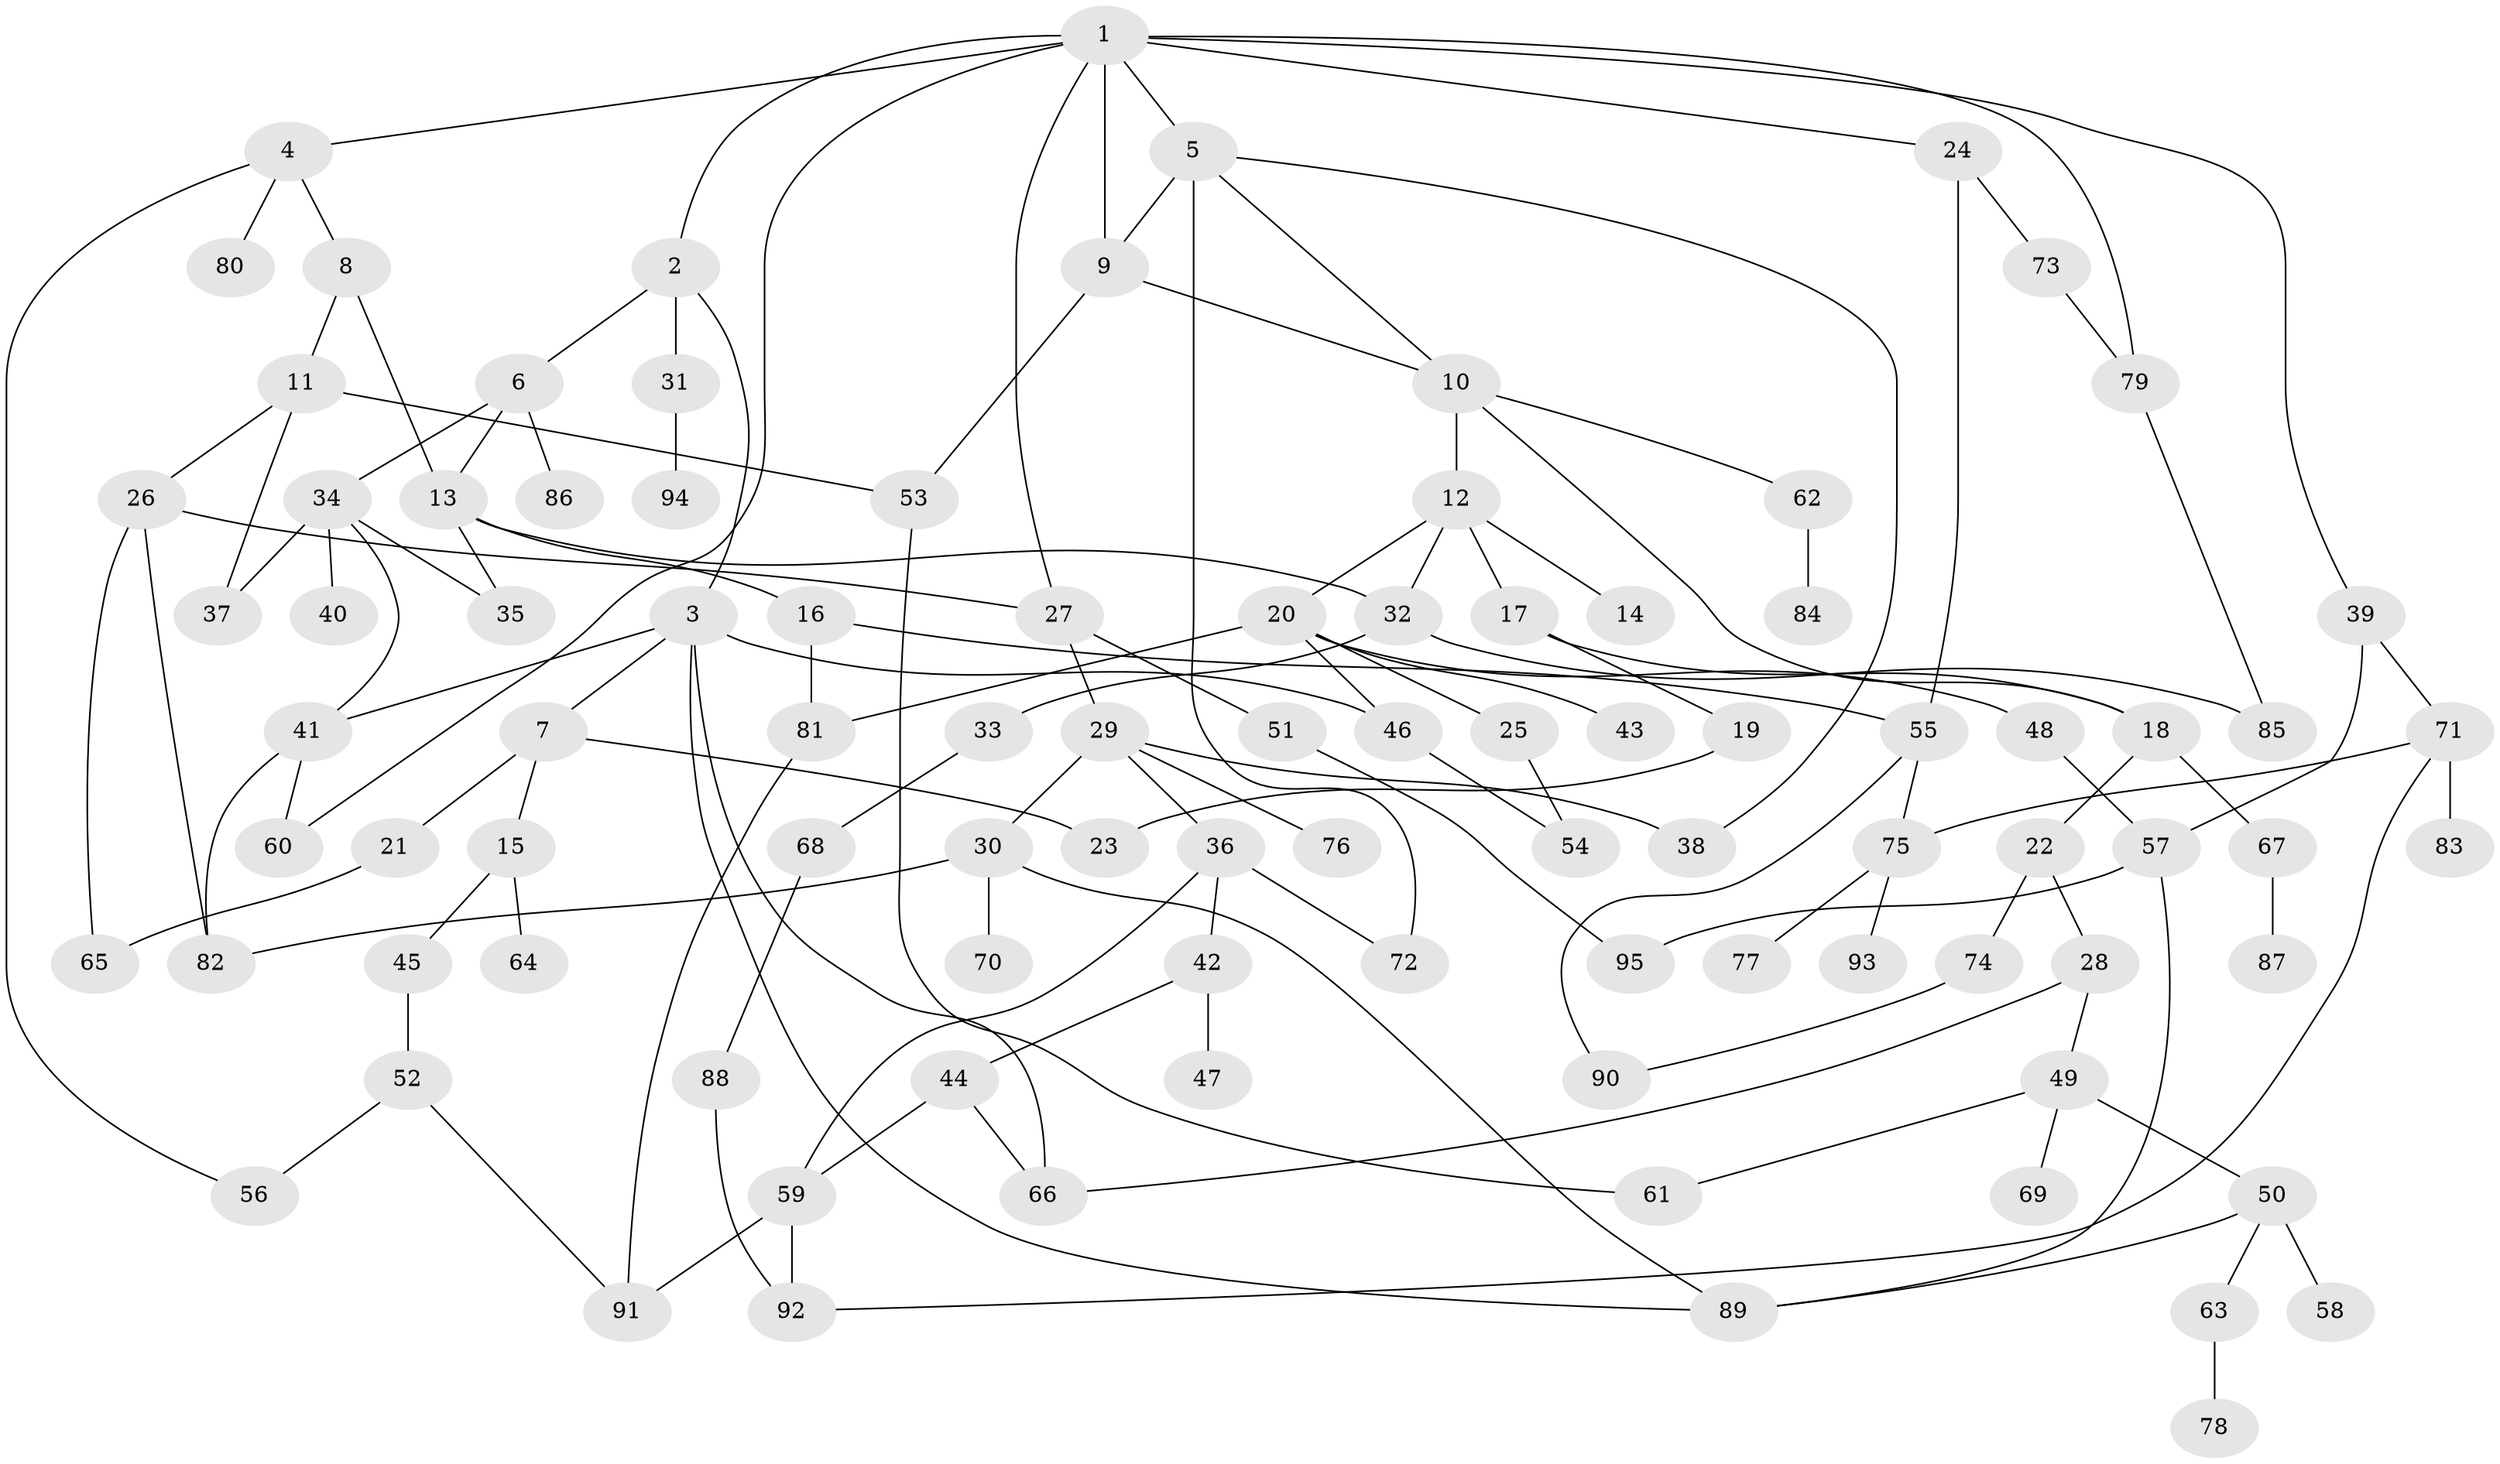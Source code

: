 // Generated by graph-tools (version 1.1) at 2025/34/03/09/25 02:34:29]
// undirected, 95 vertices, 133 edges
graph export_dot {
graph [start="1"]
  node [color=gray90,style=filled];
  1;
  2;
  3;
  4;
  5;
  6;
  7;
  8;
  9;
  10;
  11;
  12;
  13;
  14;
  15;
  16;
  17;
  18;
  19;
  20;
  21;
  22;
  23;
  24;
  25;
  26;
  27;
  28;
  29;
  30;
  31;
  32;
  33;
  34;
  35;
  36;
  37;
  38;
  39;
  40;
  41;
  42;
  43;
  44;
  45;
  46;
  47;
  48;
  49;
  50;
  51;
  52;
  53;
  54;
  55;
  56;
  57;
  58;
  59;
  60;
  61;
  62;
  63;
  64;
  65;
  66;
  67;
  68;
  69;
  70;
  71;
  72;
  73;
  74;
  75;
  76;
  77;
  78;
  79;
  80;
  81;
  82;
  83;
  84;
  85;
  86;
  87;
  88;
  89;
  90;
  91;
  92;
  93;
  94;
  95;
  1 -- 2;
  1 -- 4;
  1 -- 5;
  1 -- 9;
  1 -- 24;
  1 -- 39;
  1 -- 60;
  1 -- 27;
  1 -- 79;
  2 -- 3;
  2 -- 6;
  2 -- 31;
  3 -- 7;
  3 -- 66;
  3 -- 89;
  3 -- 46;
  3 -- 41;
  4 -- 8;
  4 -- 80;
  4 -- 56;
  5 -- 10;
  5 -- 72;
  5 -- 38;
  5 -- 9;
  6 -- 13;
  6 -- 34;
  6 -- 86;
  7 -- 15;
  7 -- 21;
  7 -- 23;
  8 -- 11;
  8 -- 13;
  9 -- 53;
  9 -- 10;
  10 -- 12;
  10 -- 62;
  10 -- 18;
  11 -- 26;
  11 -- 37;
  11 -- 53;
  12 -- 14;
  12 -- 17;
  12 -- 20;
  12 -- 32;
  13 -- 16;
  13 -- 35;
  13 -- 32;
  15 -- 45;
  15 -- 64;
  16 -- 55;
  16 -- 81;
  17 -- 18;
  17 -- 19;
  18 -- 22;
  18 -- 67;
  19 -- 23;
  20 -- 25;
  20 -- 43;
  20 -- 46;
  20 -- 48;
  20 -- 81;
  21 -- 65;
  22 -- 28;
  22 -- 74;
  24 -- 73;
  24 -- 55;
  25 -- 54;
  26 -- 27;
  26 -- 82;
  26 -- 65;
  27 -- 29;
  27 -- 51;
  28 -- 49;
  28 -- 66;
  29 -- 30;
  29 -- 36;
  29 -- 38;
  29 -- 76;
  30 -- 70;
  30 -- 82;
  30 -- 89;
  31 -- 94;
  32 -- 33;
  32 -- 85;
  33 -- 68;
  34 -- 37;
  34 -- 40;
  34 -- 41;
  34 -- 35;
  36 -- 42;
  36 -- 59;
  36 -- 72;
  39 -- 57;
  39 -- 71;
  41 -- 60;
  41 -- 82;
  42 -- 44;
  42 -- 47;
  44 -- 66;
  44 -- 59;
  45 -- 52;
  46 -- 54;
  48 -- 57;
  49 -- 50;
  49 -- 61;
  49 -- 69;
  50 -- 58;
  50 -- 63;
  50 -- 89;
  51 -- 95;
  52 -- 56;
  52 -- 91;
  53 -- 61;
  55 -- 75;
  55 -- 90;
  57 -- 95;
  57 -- 89;
  59 -- 92;
  59 -- 91;
  62 -- 84;
  63 -- 78;
  67 -- 87;
  68 -- 88;
  71 -- 83;
  71 -- 92;
  71 -- 75;
  73 -- 79;
  74 -- 90;
  75 -- 77;
  75 -- 93;
  79 -- 85;
  81 -- 91;
  88 -- 92;
}
